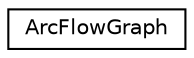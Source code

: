 digraph "Graphical Class Hierarchy"
{
 // LATEX_PDF_SIZE
  edge [fontname="Helvetica",fontsize="10",labelfontname="Helvetica",labelfontsize="10"];
  node [fontname="Helvetica",fontsize="10",shape=record];
  rankdir="LR";
  Node0 [label="ArcFlowGraph",height=0.2,width=0.4,color="black", fillcolor="white", style="filled",URL="$structoperations__research_1_1packing_1_1_arc_flow_graph.html",tooltip=" "];
}
